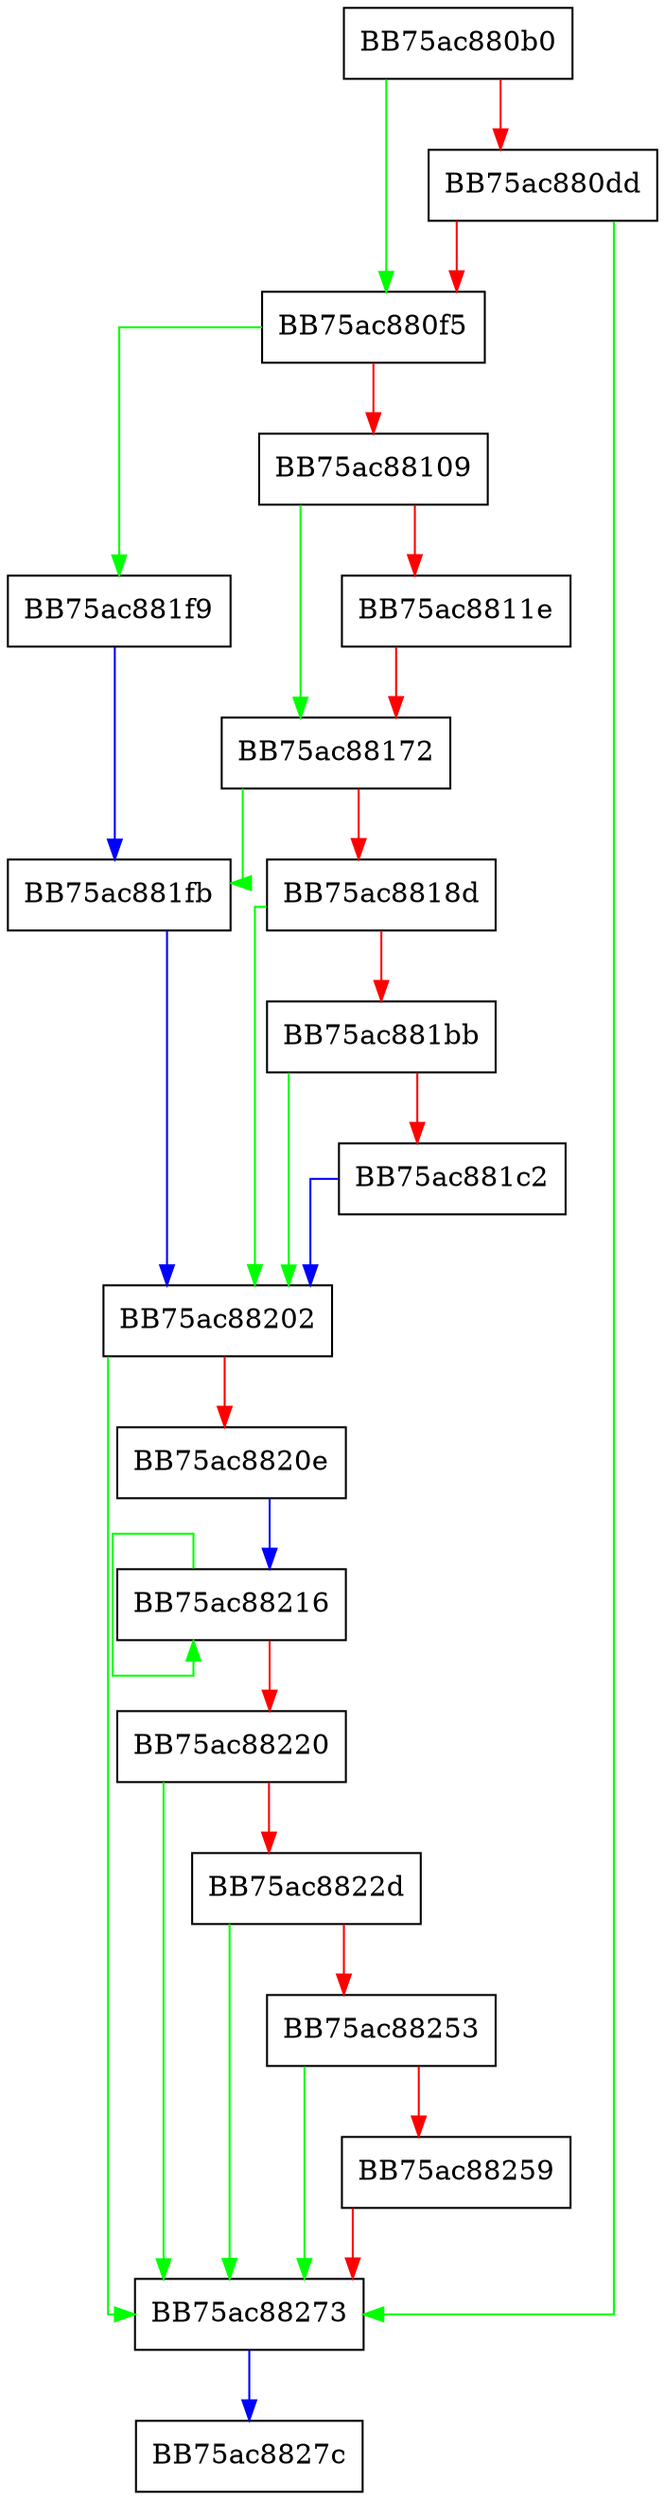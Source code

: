digraph ProposeAction {
  node [shape="box"];
  graph [splines=ortho];
  BB75ac880b0 -> BB75ac880f5 [color="green"];
  BB75ac880b0 -> BB75ac880dd [color="red"];
  BB75ac880dd -> BB75ac88273 [color="green"];
  BB75ac880dd -> BB75ac880f5 [color="red"];
  BB75ac880f5 -> BB75ac881f9 [color="green"];
  BB75ac880f5 -> BB75ac88109 [color="red"];
  BB75ac88109 -> BB75ac88172 [color="green"];
  BB75ac88109 -> BB75ac8811e [color="red"];
  BB75ac8811e -> BB75ac88172 [color="red"];
  BB75ac88172 -> BB75ac881fb [color="green"];
  BB75ac88172 -> BB75ac8818d [color="red"];
  BB75ac8818d -> BB75ac88202 [color="green"];
  BB75ac8818d -> BB75ac881bb [color="red"];
  BB75ac881bb -> BB75ac88202 [color="green"];
  BB75ac881bb -> BB75ac881c2 [color="red"];
  BB75ac881c2 -> BB75ac88202 [color="blue"];
  BB75ac881f9 -> BB75ac881fb [color="blue"];
  BB75ac881fb -> BB75ac88202 [color="blue"];
  BB75ac88202 -> BB75ac88273 [color="green"];
  BB75ac88202 -> BB75ac8820e [color="red"];
  BB75ac8820e -> BB75ac88216 [color="blue"];
  BB75ac88216 -> BB75ac88216 [color="green"];
  BB75ac88216 -> BB75ac88220 [color="red"];
  BB75ac88220 -> BB75ac88273 [color="green"];
  BB75ac88220 -> BB75ac8822d [color="red"];
  BB75ac8822d -> BB75ac88273 [color="green"];
  BB75ac8822d -> BB75ac88253 [color="red"];
  BB75ac88253 -> BB75ac88273 [color="green"];
  BB75ac88253 -> BB75ac88259 [color="red"];
  BB75ac88259 -> BB75ac88273 [color="red"];
  BB75ac88273 -> BB75ac8827c [color="blue"];
}